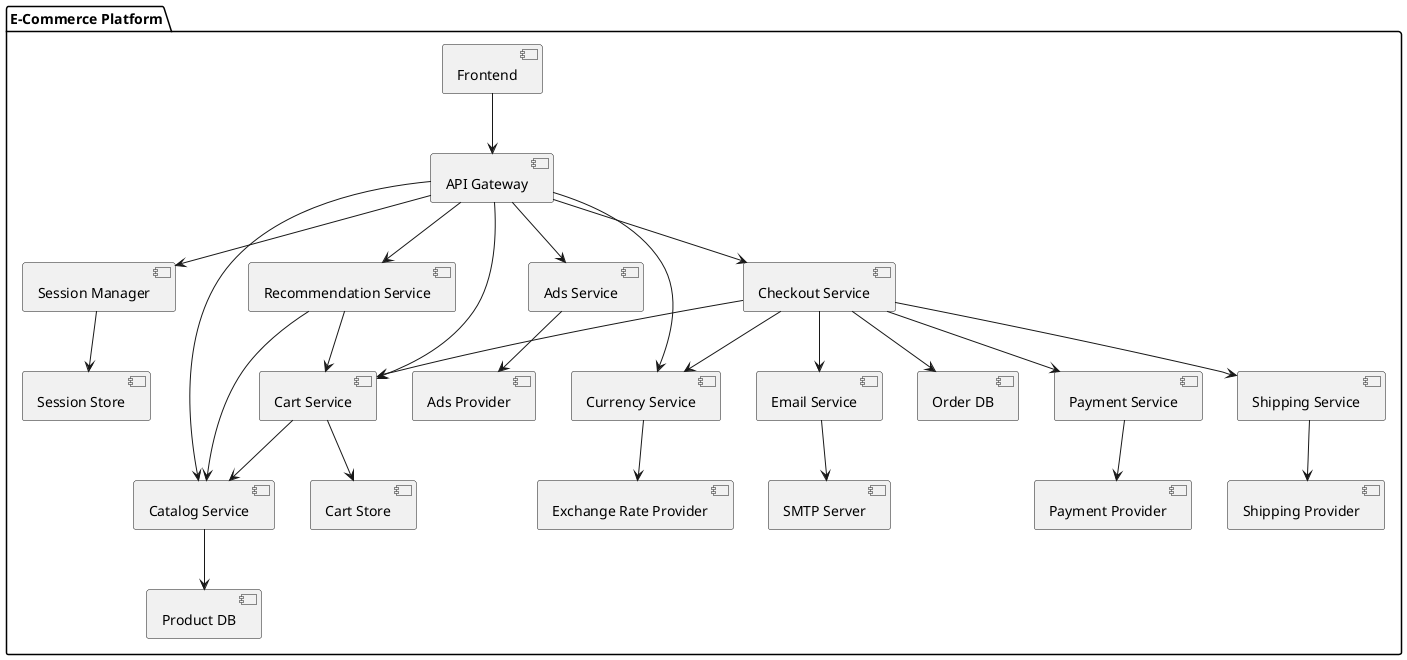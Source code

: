 @startuml
package "E-Commerce Platform" {

  [Frontend] as Frontend

  [Session Manager] as SessionManager
  [Session Store] as SessionStore

  [API Gateway] as API

  [Catalog Service] as Catalog
  [Cart Service] as Cart
  [Recommendation Service] as Recommendation
  [Ads Service] as Ads
  [Currency Service] as Currency
  [Checkout Service] as Checkout
  [Payment Service] as PaymentService
  [Shipping Service] as ShippingService
  [Email Service] as EmailService

  [Product DB] as ProductsDB
  [Cart Store] as CartStore
  [Order DB] as OrderDB

  [Exchange Rate Provider] as FXProvider
  [Payment Provider] as PaymentProvider
  [Shipping Provider] as ShippingProvider
  [Ads Provider] as AdsProvider
  [SMTP Server] as SmtpServer


  Frontend --> API

  API --> SessionManager
  SessionManager --> SessionStore

  API --> Catalog
  API --> Cart
  API --> Recommendation
  API --> Ads
  API --> Currency
  API --> Checkout

  Catalog --> ProductsDB

  Cart --> CartStore
  Cart --> Catalog

  Recommendation --> Catalog
  Recommendation --> Cart

  Ads --> AdsProvider

  Currency --> FXProvider

  Checkout --> Cart
  Checkout --> Currency
  Checkout --> ShippingService
  Checkout --> PaymentService
  Checkout --> EmailService
  Checkout --> OrderDB

  PaymentService --> PaymentProvider
  ShippingService --> ShippingProvider

  EmailService --> SmtpServer

}
@enduml
